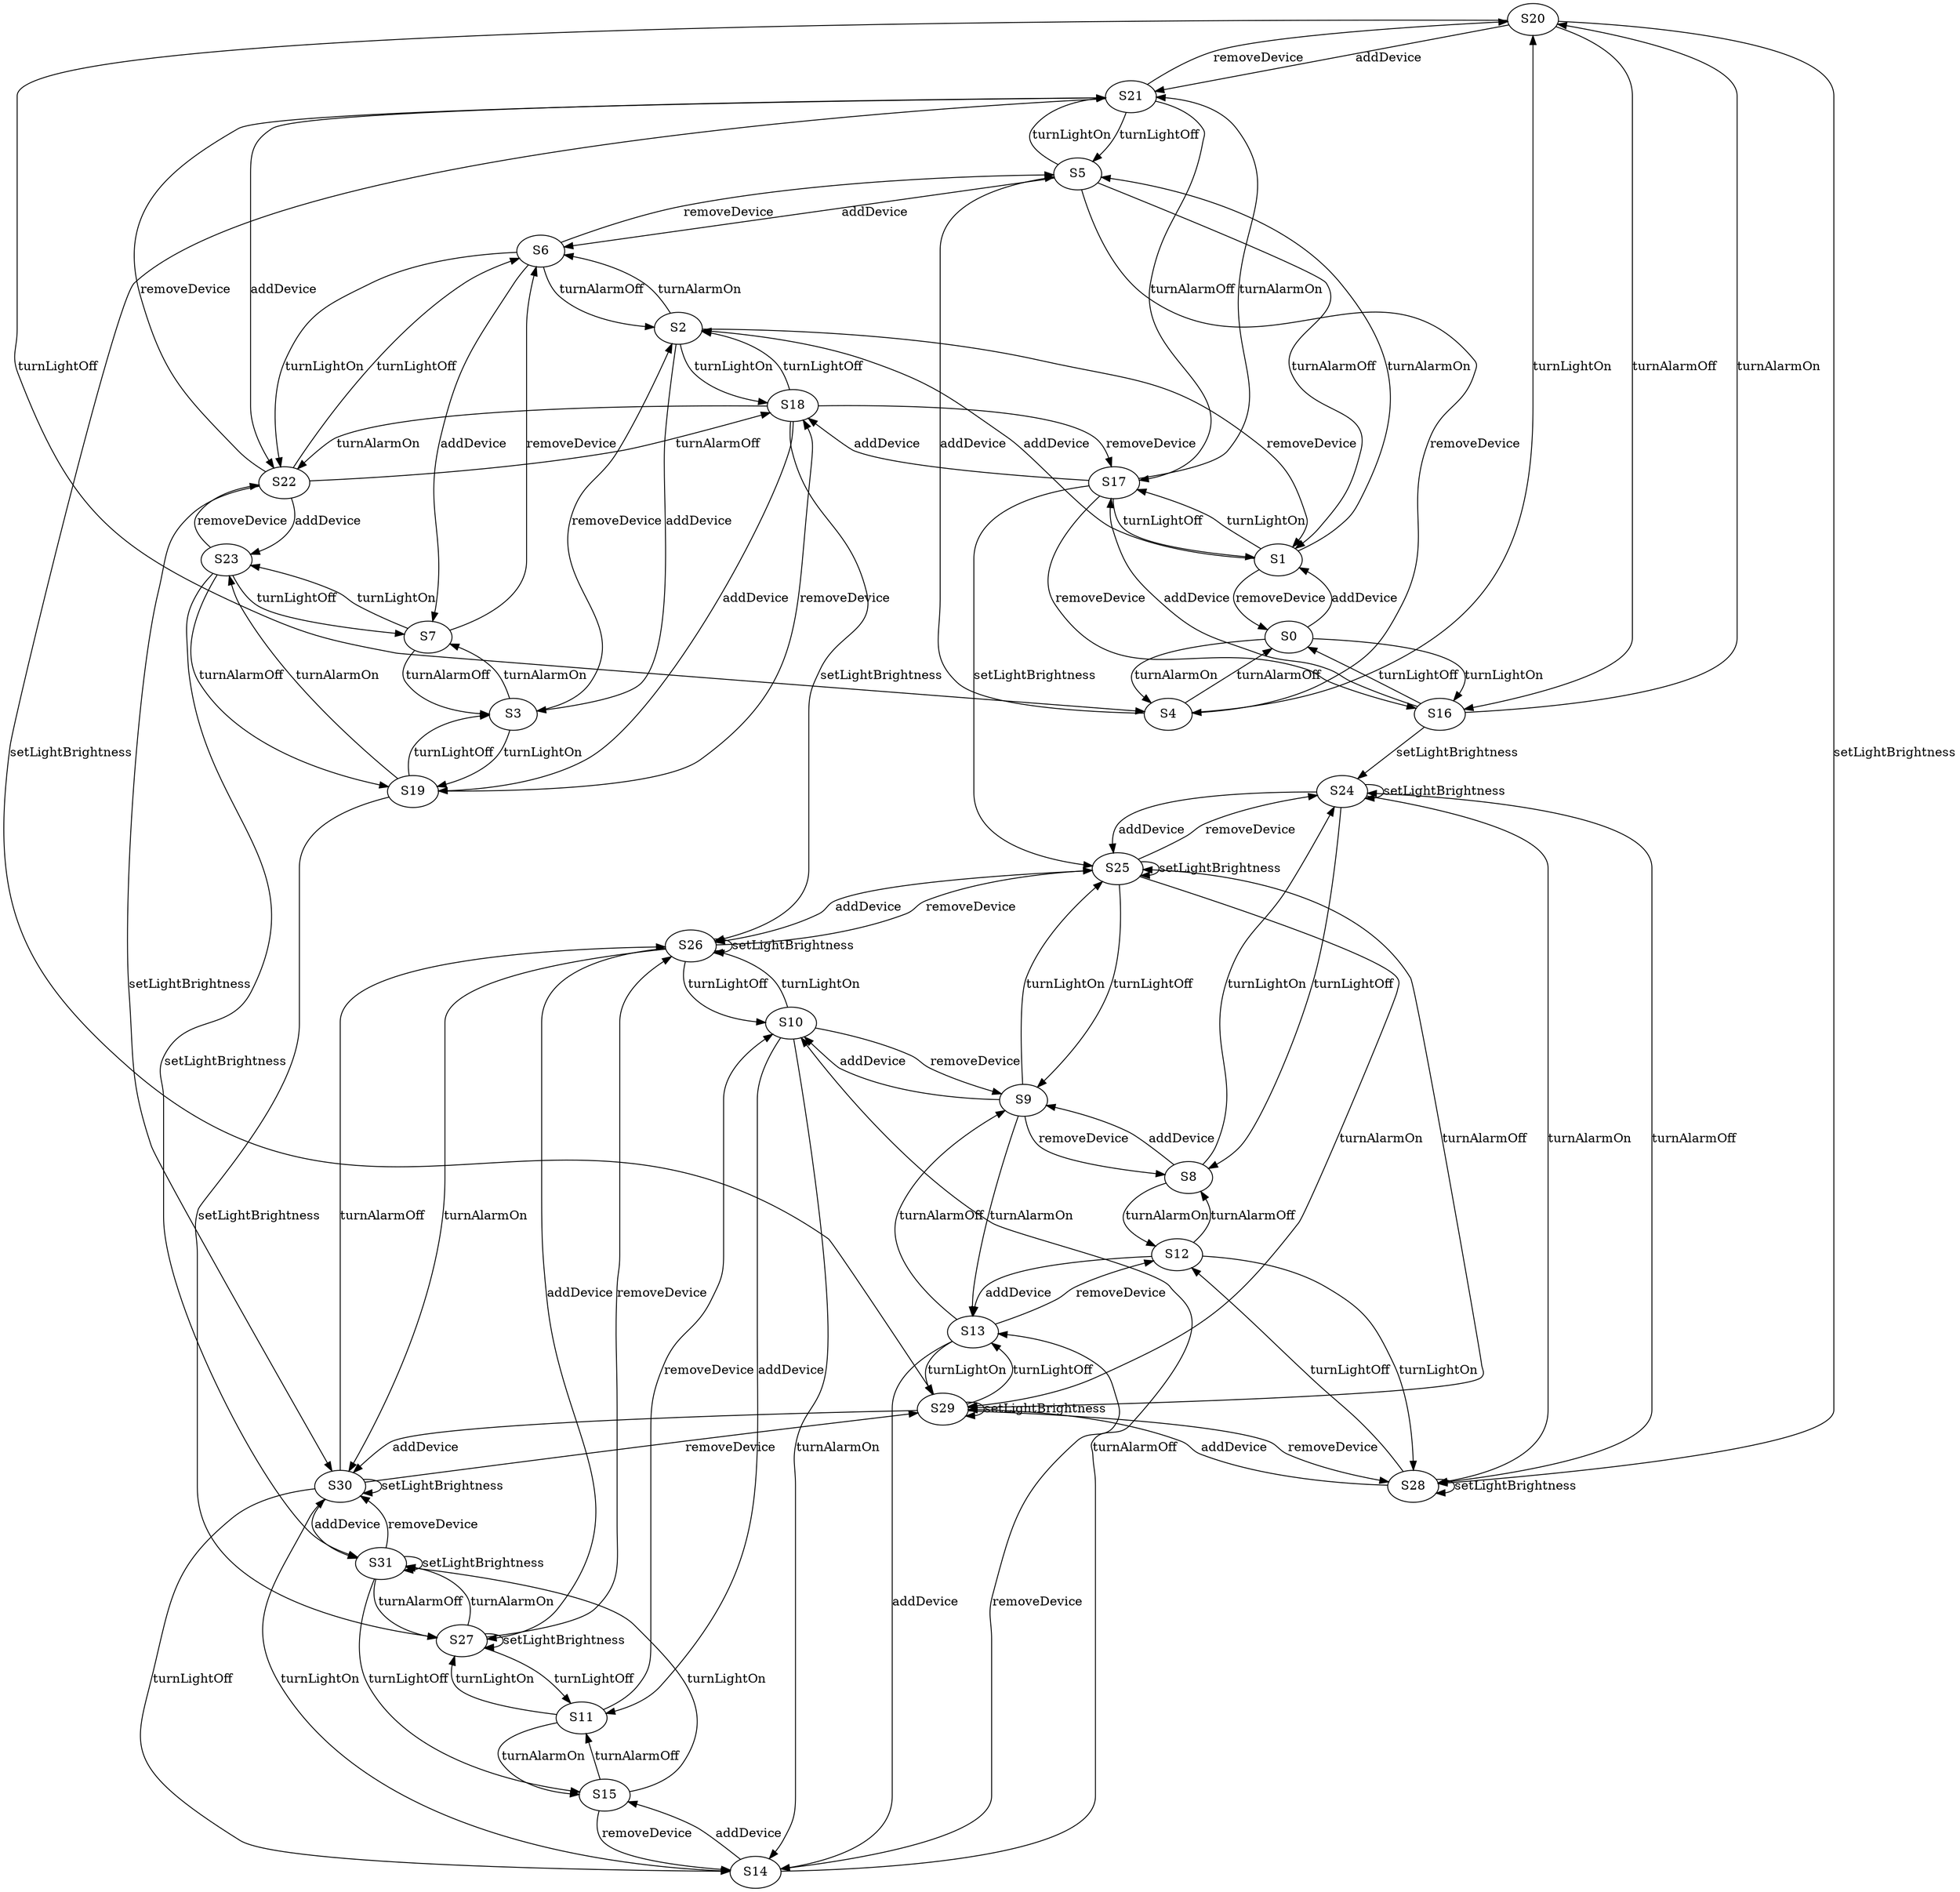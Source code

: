 digraph g {

	S24 -> S25 [label="addDevice"];
	S2 -> S18 [label="turnLightOn"];
	S6 -> S2 [label="turnAlarmOff"];
	S6 -> S7 [label="addDevice"];
	S5 -> S21 [label="turnLightOn"];
	S16 -> S17 [label="addDevice"];
	S29 -> S13 [label="turnLightOff"];
	S25 -> S9 [label="turnLightOff"];
	S25 -> S29 [label="turnAlarmOn"];
	S17 -> S21 [label="turnAlarmOn"];
	S22 -> S30 [label="setLightBrightness"];
	S14 -> S15 [label="addDevice"];
	S2 -> S6 [label="turnAlarmOn"];
	S8 -> S12 [label="turnAlarmOn"];
	S25 -> S24 [label="removeDevice"];
	S19 -> S3 [label="turnLightOff"];
	S13 -> S12 [label="removeDevice"];
	S5 -> S6 [label="addDevice"];
	S12 -> S28 [label="turnLightOn"];
	S27 -> S31 [label="turnAlarmOn"];
	S27 -> S27 [label="setLightBrightness"];
	S24 -> S8 [label="turnLightOff"];
	S31 -> S30 [label="removeDevice"];
	S0 -> S1 [label="addDevice"];
	S16 -> S0 [label="turnLightOff"];
	S20 -> S21 [label="addDevice"];
	S19 -> S18 [label="removeDevice"];
	S20 -> S28 [label="setLightBrightness"];
	S13 -> S29 [label="turnLightOn"];
	S29 -> S30 [label="addDevice"];
	S14 -> S10 [label="turnAlarmOff"];
	S18 -> S2 [label="turnLightOff"];
	S17 -> S25 [label="setLightBrightness"];
	S22 -> S18 [label="turnAlarmOff"];
	S1 -> S0 [label="removeDevice"];
	S7 -> S6 [label="removeDevice"];
	S10 -> S11 [label="addDevice"];
	S26 -> S25 [label="removeDevice"];
	S22 -> S23 [label="addDevice"];
	S3 -> S7 [label="turnAlarmOn"];
	S30 -> S30 [label="setLightBrightness"];
	S20 -> S16 [label="turnAlarmOff"];
	S30 -> S14 [label="turnLightOff"];
	S2 -> S1 [label="removeDevice"];
	S28 -> S12 [label="turnLightOff"];
	S17 -> S18 [label="addDevice"];
	S18 -> S19 [label="addDevice"];
	S9 -> S25 [label="turnLightOn"];
	S26 -> S26 [label="setLightBrightness"];
	S4 -> S5 [label="addDevice"];
	S9 -> S13 [label="turnAlarmOn"];
	S14 -> S13 [label="removeDevice"];
	S16 -> S20 [label="turnAlarmOn"];
	S29 -> S25 [label="turnAlarmOff"];
	S12 -> S13 [label="addDevice"];
	S19 -> S27 [label="setLightBrightness"];
	S11 -> S15 [label="turnAlarmOn"];
	S22 -> S21 [label="removeDevice"];
	S10 -> S14 [label="turnAlarmOn"];
	S6 -> S5 [label="removeDevice"];
	S18 -> S17 [label="removeDevice"];
	S21 -> S22 [label="addDevice"];
	S25 -> S25 [label="setLightBrightness"];
	S23 -> S31 [label="setLightBrightness"];
	S5 -> S4 [label="removeDevice"];
	S15 -> S14 [label="removeDevice"];
	S13 -> S9 [label="turnAlarmOff"];
	S2 -> S3 [label="addDevice"];
	S10 -> S26 [label="turnLightOn"];
	S0 -> S16 [label="turnLightOn"];
	S10 -> S9 [label="removeDevice"];
	S12 -> S8 [label="turnAlarmOff"];
	S31 -> S31 [label="setLightBrightness"];
	S18 -> S26 [label="setLightBrightness"];
	S26 -> S30 [label="turnAlarmOn"];
	S29 -> S29 [label="setLightBrightness"];
	S30 -> S31 [label="addDevice"];
	S7 -> S3 [label="turnAlarmOff"];
	S24 -> S24 [label="setLightBrightness"];
	S26 -> S10 [label="turnLightOff"];
	S27 -> S11 [label="turnLightOff"];
	S17 -> S16 [label="removeDevice"];
	S30 -> S29 [label="removeDevice"];
	S25 -> S26 [label="addDevice"];
	S1 -> S17 [label="turnLightOn"];
	S28 -> S29 [label="addDevice"];
	S3 -> S2 [label="removeDevice"];
	S11 -> S27 [label="turnLightOn"];
	S23 -> S7 [label="turnLightOff"];
	S9 -> S8 [label="removeDevice"];
	S30 -> S26 [label="turnAlarmOff"];
	S20 -> S4 [label="turnLightOff"];
	S21 -> S17 [label="turnAlarmOff"];
	S21 -> S29 [label="setLightBrightness"];
	S21 -> S20 [label="removeDevice"];
	S4 -> S0 [label="turnAlarmOff"];
	S4 -> S20 [label="turnLightOn"];
	S19 -> S23 [label="turnAlarmOn"];
	S6 -> S22 [label="turnLightOn"];
	S23 -> S19 [label="turnAlarmOff"];
	S18 -> S22 [label="turnAlarmOn"];
	S15 -> S11 [label="turnAlarmOff"];
	S11 -> S10 [label="removeDevice"];
	S15 -> S31 [label="turnLightOn"];
	S7 -> S23 [label="turnLightOn"];
	S1 -> S2 [label="addDevice"];
	S24 -> S28 [label="turnAlarmOn"];
	S0 -> S4 [label="turnAlarmOn"];
	S22 -> S6 [label="turnLightOff"];
	S5 -> S1 [label="turnAlarmOff"];
	S28 -> S28 [label="setLightBrightness"];
	S8 -> S24 [label="turnLightOn"];
	S16 -> S24 [label="setLightBrightness"];
	S17 -> S1 [label="turnLightOff"];
	S1 -> S5 [label="turnAlarmOn"];
	S29 -> S28 [label="removeDevice"];
	S27 -> S26 [label="removeDevice"];
	S28 -> S24 [label="turnAlarmOff"];
	S31 -> S27 [label="turnAlarmOff"];
	S9 -> S10 [label="addDevice"];
	S3 -> S19 [label="turnLightOn"];
	S8 -> S9 [label="addDevice"];
	S21 -> S5 [label="turnLightOff"];
	S31 -> S15 [label="turnLightOff"];
	S26 -> S27 [label="addDevice"];
	S13 -> S14 [label="addDevice"];
	S14 -> S30 [label="turnLightOn"];
	S23 -> S22 [label="removeDevice"];

}
